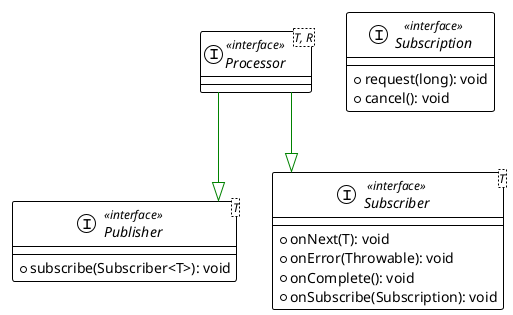 @startuml
'idea 类图一键生成。
' jdk框架 Flow， 定义的几个类：
' Flow
' ├── Processor      一个 同时扮演 Subscriber 和 Publisher 的组件
' ├── Publisher      发布者
' ├── Subscriber     订阅者
' └── Subscription   订阅器

!theme plain
top to bottom direction
skinparam linetype ortho


interface Processor<T, R> << interface >>

interface Publisher<T> << interface >> {
  + subscribe(Subscriber<T>): void
}

interface Subscriber<T> << interface >> {
  + onNext(T): void
  + onError(Throwable): void
  + onComplete(): void
  + onSubscribe(Subscription): void
}

interface Subscription << interface >> {
  + request(long): void
  + cancel(): void
}

Processor     -[#008200,plain]-^  Publisher    
Processor     -[#008200,plain]-^  Subscriber   
@enduml
